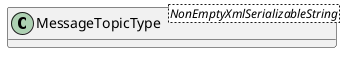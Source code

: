 @startuml
skinparam classAttributeIconSize 0
hide methods

class MessageTopicType<NonEmptyXmlSerializableString> {
}
@enduml